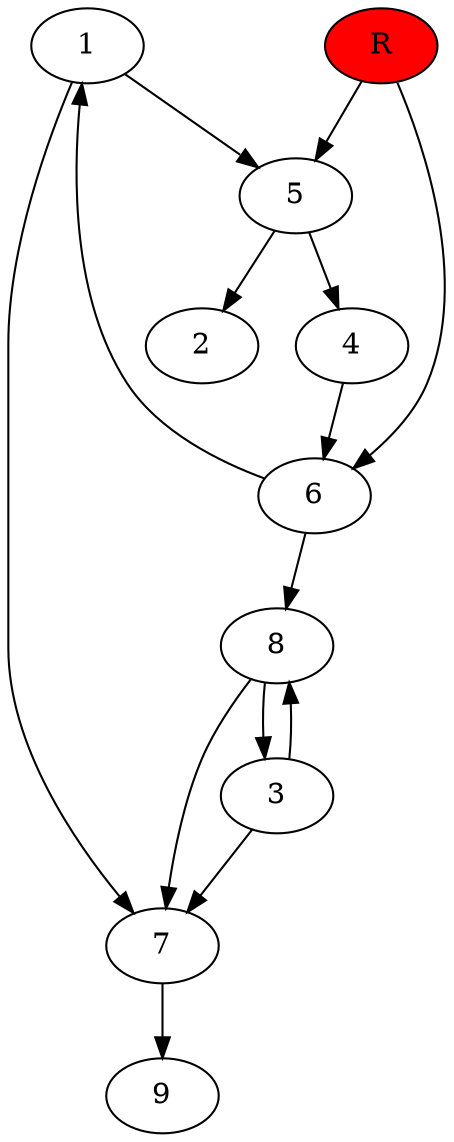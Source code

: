 digraph prb6630 {
	1
	2
	3
	4
	5
	6
	7
	8
	R [fillcolor="#ff0000" style=filled]
	1 -> 5
	1 -> 7
	3 -> 7
	3 -> 8
	4 -> 6
	5 -> 2
	5 -> 4
	6 -> 1
	6 -> 8
	7 -> 9
	8 -> 3
	8 -> 7
	R -> 5
	R -> 6
}
